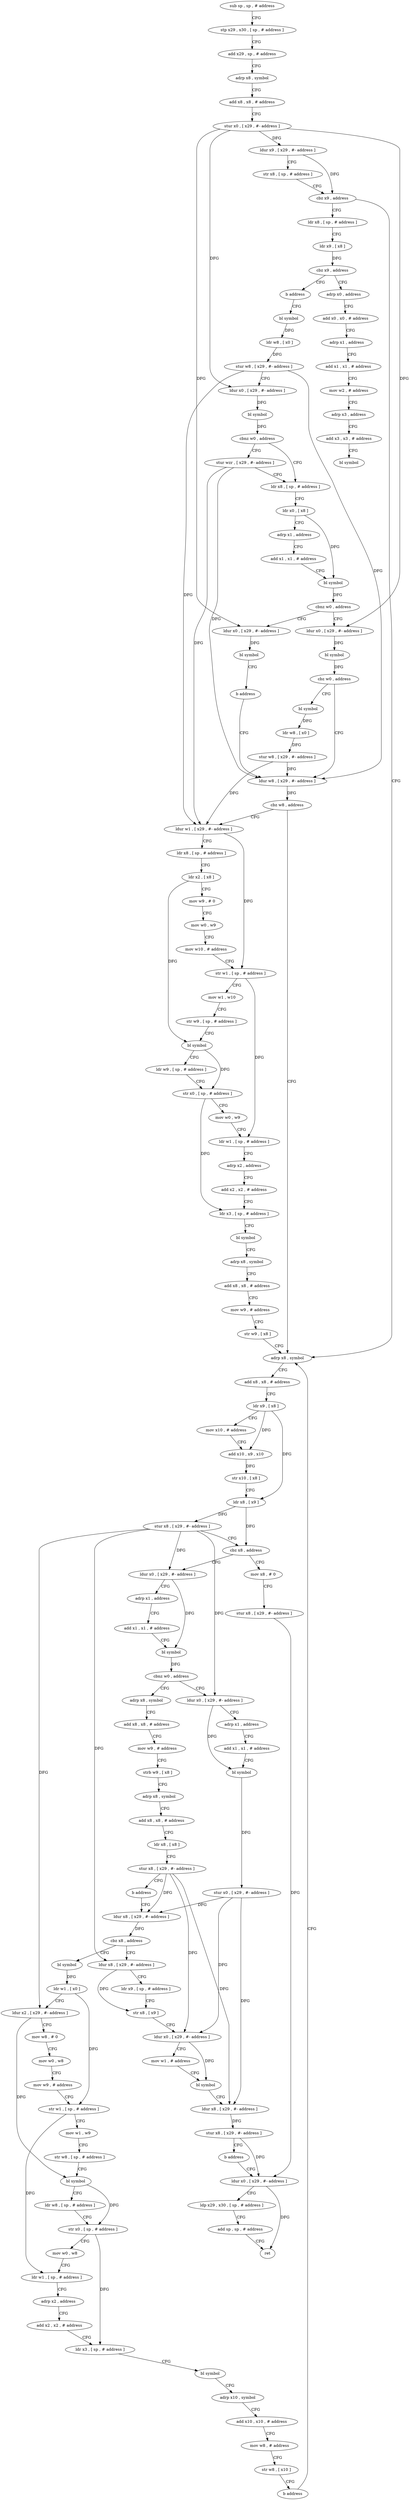 digraph "func" {
"4204876" [label = "sub sp , sp , # address" ]
"4204880" [label = "stp x29 , x30 , [ sp , # address ]" ]
"4204884" [label = "add x29 , sp , # address" ]
"4204888" [label = "adrp x8 , symbol" ]
"4204892" [label = "add x8 , x8 , # address" ]
"4204896" [label = "stur x0 , [ x29 , #- address ]" ]
"4204900" [label = "ldur x9 , [ x29 , #- address ]" ]
"4204904" [label = "str x8 , [ sp , # address ]" ]
"4204908" [label = "cbz x9 , address" ]
"4205144" [label = "adrp x8 , symbol" ]
"4204912" [label = "ldr x8 , [ sp , # address ]" ]
"4205148" [label = "add x8 , x8 , # address" ]
"4205152" [label = "ldr x9 , [ x8 ]" ]
"4205156" [label = "mov x10 , # address" ]
"4205160" [label = "add x10 , x9 , x10" ]
"4205164" [label = "str x10 , [ x8 ]" ]
"4205168" [label = "ldr x8 , [ x9 ]" ]
"4205172" [label = "stur x8 , [ x29 , #- address ]" ]
"4205176" [label = "cbz x8 , address" ]
"4205392" [label = "mov x8 , # 0" ]
"4205180" [label = "ldur x0 , [ x29 , #- address ]" ]
"4204916" [label = "ldr x9 , [ x8 ]" ]
"4204920" [label = "cbz x9 , address" ]
"4204928" [label = "adrp x0 , address" ]
"4204924" [label = "b address" ]
"4205396" [label = "stur x8 , [ x29 , #- address ]" ]
"4205400" [label = "ldur x0 , [ x29 , #- address ]" ]
"4205184" [label = "adrp x1 , address" ]
"4205188" [label = "add x1 , x1 , # address" ]
"4205192" [label = "bl symbol" ]
"4205196" [label = "cbnz w0 , address" ]
"4205236" [label = "ldur x0 , [ x29 , #- address ]" ]
"4205200" [label = "adrp x8 , symbol" ]
"4204932" [label = "add x0 , x0 , # address" ]
"4204936" [label = "adrp x1 , address" ]
"4204940" [label = "add x1 , x1 , # address" ]
"4204944" [label = "mov w2 , # address" ]
"4204948" [label = "adrp x3 , address" ]
"4204952" [label = "add x3 , x3 , # address" ]
"4204956" [label = "bl symbol" ]
"4204960" [label = "bl symbol" ]
"4205240" [label = "adrp x1 , address" ]
"4205244" [label = "add x1 , x1 , # address" ]
"4205248" [label = "bl symbol" ]
"4205252" [label = "stur x0 , [ x29 , #- address ]" ]
"4205256" [label = "ldur x8 , [ x29 , #- address ]" ]
"4205204" [label = "add x8 , x8 , # address" ]
"4205208" [label = "mov w9 , # address" ]
"4205212" [label = "strb w9 , [ x8 ]" ]
"4205216" [label = "adrp x8 , symbol" ]
"4205220" [label = "add x8 , x8 , # address" ]
"4205224" [label = "ldr x8 , [ x8 ]" ]
"4205228" [label = "stur x8 , [ x29 , #- address ]" ]
"4205232" [label = "b address" ]
"4204964" [label = "ldr w8 , [ x0 ]" ]
"4204968" [label = "stur w8 , [ x29 , #- address ]" ]
"4204972" [label = "ldur x0 , [ x29 , #- address ]" ]
"4204976" [label = "bl symbol" ]
"4204980" [label = "cbnz w0 , address" ]
"4204988" [label = "ldr x8 , [ sp , # address ]" ]
"4204984" [label = "stur wzr , [ x29 , #- address ]" ]
"4205300" [label = "bl symbol" ]
"4205304" [label = "ldr w1 , [ x0 ]" ]
"4205308" [label = "ldur x2 , [ x29 , #- address ]" ]
"4205312" [label = "mov w8 , # 0" ]
"4205316" [label = "mov w0 , w8" ]
"4205320" [label = "mov w9 , # address" ]
"4205324" [label = "str w1 , [ sp , # address ]" ]
"4205328" [label = "mov w1 , w9" ]
"4205332" [label = "str w8 , [ sp , # address ]" ]
"4205336" [label = "bl symbol" ]
"4205340" [label = "ldr w8 , [ sp , # address ]" ]
"4205344" [label = "str x0 , [ sp , # address ]" ]
"4205348" [label = "mov w0 , w8" ]
"4205352" [label = "ldr w1 , [ sp , # address ]" ]
"4205356" [label = "adrp x2 , address" ]
"4205360" [label = "add x2 , x2 , # address" ]
"4205364" [label = "ldr x3 , [ sp , # address ]" ]
"4205368" [label = "bl symbol" ]
"4205372" [label = "adrp x10 , symbol" ]
"4205376" [label = "add x10 , x10 , # address" ]
"4205380" [label = "mov w8 , # address" ]
"4205384" [label = "str w8 , [ x10 ]" ]
"4205388" [label = "b address" ]
"4205264" [label = "ldur x8 , [ x29 , #- address ]" ]
"4205268" [label = "ldr x9 , [ sp , # address ]" ]
"4205272" [label = "str x8 , [ x9 ]" ]
"4205276" [label = "ldur x0 , [ x29 , #- address ]" ]
"4205280" [label = "mov w1 , # address" ]
"4205284" [label = "bl symbol" ]
"4205288" [label = "ldur x8 , [ x29 , #- address ]" ]
"4205292" [label = "stur x8 , [ x29 , #- address ]" ]
"4205296" [label = "b address" ]
"4205260" [label = "cbz x8 , address" ]
"4204992" [label = "ldr x0 , [ x8 ]" ]
"4204996" [label = "adrp x1 , address" ]
"4205000" [label = "add x1 , x1 , # address" ]
"4205004" [label = "bl symbol" ]
"4205008" [label = "cbnz w0 , address" ]
"4205024" [label = "ldur x0 , [ x29 , #- address ]" ]
"4205012" [label = "ldur x0 , [ x29 , #- address ]" ]
"4205404" [label = "ldp x29 , x30 , [ sp , # address ]" ]
"4205408" [label = "add sp , sp , # address" ]
"4205412" [label = "ret" ]
"4205028" [label = "bl symbol" ]
"4205032" [label = "cbz w0 , address" ]
"4205048" [label = "ldur w8 , [ x29 , #- address ]" ]
"4205036" [label = "bl symbol" ]
"4205016" [label = "bl symbol" ]
"4205020" [label = "b address" ]
"4205052" [label = "cbz w8 , address" ]
"4205056" [label = "ldur w1 , [ x29 , #- address ]" ]
"4205040" [label = "ldr w8 , [ x0 ]" ]
"4205044" [label = "stur w8 , [ x29 , #- address ]" ]
"4205060" [label = "ldr x8 , [ sp , # address ]" ]
"4205064" [label = "ldr x2 , [ x8 ]" ]
"4205068" [label = "mov w9 , # 0" ]
"4205072" [label = "mov w0 , w9" ]
"4205076" [label = "mov w10 , # address" ]
"4205080" [label = "str w1 , [ sp , # address ]" ]
"4205084" [label = "mov w1 , w10" ]
"4205088" [label = "str w9 , [ sp , # address ]" ]
"4205092" [label = "bl symbol" ]
"4205096" [label = "ldr w9 , [ sp , # address ]" ]
"4205100" [label = "str x0 , [ sp , # address ]" ]
"4205104" [label = "mov w0 , w9" ]
"4205108" [label = "ldr w1 , [ sp , # address ]" ]
"4205112" [label = "adrp x2 , address" ]
"4205116" [label = "add x2 , x2 , # address" ]
"4205120" [label = "ldr x3 , [ sp , # address ]" ]
"4205124" [label = "bl symbol" ]
"4205128" [label = "adrp x8 , symbol" ]
"4205132" [label = "add x8 , x8 , # address" ]
"4205136" [label = "mov w9 , # address" ]
"4205140" [label = "str w9 , [ x8 ]" ]
"4204876" -> "4204880" [ label = "CFG" ]
"4204880" -> "4204884" [ label = "CFG" ]
"4204884" -> "4204888" [ label = "CFG" ]
"4204888" -> "4204892" [ label = "CFG" ]
"4204892" -> "4204896" [ label = "CFG" ]
"4204896" -> "4204900" [ label = "DFG" ]
"4204896" -> "4204972" [ label = "DFG" ]
"4204896" -> "4205024" [ label = "DFG" ]
"4204896" -> "4205012" [ label = "DFG" ]
"4204900" -> "4204904" [ label = "CFG" ]
"4204900" -> "4204908" [ label = "DFG" ]
"4204904" -> "4204908" [ label = "CFG" ]
"4204908" -> "4205144" [ label = "CFG" ]
"4204908" -> "4204912" [ label = "CFG" ]
"4205144" -> "4205148" [ label = "CFG" ]
"4204912" -> "4204916" [ label = "CFG" ]
"4205148" -> "4205152" [ label = "CFG" ]
"4205152" -> "4205156" [ label = "CFG" ]
"4205152" -> "4205160" [ label = "DFG" ]
"4205152" -> "4205168" [ label = "DFG" ]
"4205156" -> "4205160" [ label = "CFG" ]
"4205160" -> "4205164" [ label = "DFG" ]
"4205164" -> "4205168" [ label = "CFG" ]
"4205168" -> "4205172" [ label = "DFG" ]
"4205168" -> "4205176" [ label = "DFG" ]
"4205172" -> "4205176" [ label = "CFG" ]
"4205172" -> "4205180" [ label = "DFG" ]
"4205172" -> "4205236" [ label = "DFG" ]
"4205172" -> "4205308" [ label = "DFG" ]
"4205172" -> "4205264" [ label = "DFG" ]
"4205176" -> "4205392" [ label = "CFG" ]
"4205176" -> "4205180" [ label = "CFG" ]
"4205392" -> "4205396" [ label = "CFG" ]
"4205180" -> "4205184" [ label = "CFG" ]
"4205180" -> "4205192" [ label = "DFG" ]
"4204916" -> "4204920" [ label = "DFG" ]
"4204920" -> "4204928" [ label = "CFG" ]
"4204920" -> "4204924" [ label = "CFG" ]
"4204928" -> "4204932" [ label = "CFG" ]
"4204924" -> "4204960" [ label = "CFG" ]
"4205396" -> "4205400" [ label = "DFG" ]
"4205400" -> "4205404" [ label = "CFG" ]
"4205400" -> "4205412" [ label = "DFG" ]
"4205184" -> "4205188" [ label = "CFG" ]
"4205188" -> "4205192" [ label = "CFG" ]
"4205192" -> "4205196" [ label = "DFG" ]
"4205196" -> "4205236" [ label = "CFG" ]
"4205196" -> "4205200" [ label = "CFG" ]
"4205236" -> "4205240" [ label = "CFG" ]
"4205236" -> "4205248" [ label = "DFG" ]
"4205200" -> "4205204" [ label = "CFG" ]
"4204932" -> "4204936" [ label = "CFG" ]
"4204936" -> "4204940" [ label = "CFG" ]
"4204940" -> "4204944" [ label = "CFG" ]
"4204944" -> "4204948" [ label = "CFG" ]
"4204948" -> "4204952" [ label = "CFG" ]
"4204952" -> "4204956" [ label = "CFG" ]
"4204960" -> "4204964" [ label = "DFG" ]
"4205240" -> "4205244" [ label = "CFG" ]
"4205244" -> "4205248" [ label = "CFG" ]
"4205248" -> "4205252" [ label = "DFG" ]
"4205252" -> "4205256" [ label = "DFG" ]
"4205252" -> "4205276" [ label = "DFG" ]
"4205252" -> "4205288" [ label = "DFG" ]
"4205256" -> "4205260" [ label = "DFG" ]
"4205204" -> "4205208" [ label = "CFG" ]
"4205208" -> "4205212" [ label = "CFG" ]
"4205212" -> "4205216" [ label = "CFG" ]
"4205216" -> "4205220" [ label = "CFG" ]
"4205220" -> "4205224" [ label = "CFG" ]
"4205224" -> "4205228" [ label = "CFG" ]
"4205228" -> "4205232" [ label = "CFG" ]
"4205228" -> "4205256" [ label = "DFG" ]
"4205228" -> "4205276" [ label = "DFG" ]
"4205228" -> "4205288" [ label = "DFG" ]
"4205232" -> "4205256" [ label = "CFG" ]
"4204964" -> "4204968" [ label = "DFG" ]
"4204968" -> "4204972" [ label = "CFG" ]
"4204968" -> "4205048" [ label = "DFG" ]
"4204968" -> "4205056" [ label = "DFG" ]
"4204972" -> "4204976" [ label = "DFG" ]
"4204976" -> "4204980" [ label = "DFG" ]
"4204980" -> "4204988" [ label = "CFG" ]
"4204980" -> "4204984" [ label = "CFG" ]
"4204988" -> "4204992" [ label = "CFG" ]
"4204984" -> "4204988" [ label = "CFG" ]
"4204984" -> "4205048" [ label = "DFG" ]
"4204984" -> "4205056" [ label = "DFG" ]
"4205300" -> "4205304" [ label = "DFG" ]
"4205304" -> "4205308" [ label = "CFG" ]
"4205304" -> "4205324" [ label = "DFG" ]
"4205308" -> "4205312" [ label = "CFG" ]
"4205308" -> "4205336" [ label = "DFG" ]
"4205312" -> "4205316" [ label = "CFG" ]
"4205316" -> "4205320" [ label = "CFG" ]
"4205320" -> "4205324" [ label = "CFG" ]
"4205324" -> "4205328" [ label = "CFG" ]
"4205324" -> "4205352" [ label = "DFG" ]
"4205328" -> "4205332" [ label = "CFG" ]
"4205332" -> "4205336" [ label = "CFG" ]
"4205336" -> "4205340" [ label = "CFG" ]
"4205336" -> "4205344" [ label = "DFG" ]
"4205340" -> "4205344" [ label = "CFG" ]
"4205344" -> "4205348" [ label = "CFG" ]
"4205344" -> "4205364" [ label = "DFG" ]
"4205348" -> "4205352" [ label = "CFG" ]
"4205352" -> "4205356" [ label = "CFG" ]
"4205356" -> "4205360" [ label = "CFG" ]
"4205360" -> "4205364" [ label = "CFG" ]
"4205364" -> "4205368" [ label = "CFG" ]
"4205368" -> "4205372" [ label = "CFG" ]
"4205372" -> "4205376" [ label = "CFG" ]
"4205376" -> "4205380" [ label = "CFG" ]
"4205380" -> "4205384" [ label = "CFG" ]
"4205384" -> "4205388" [ label = "CFG" ]
"4205388" -> "4205144" [ label = "CFG" ]
"4205264" -> "4205268" [ label = "CFG" ]
"4205264" -> "4205272" [ label = "DFG" ]
"4205268" -> "4205272" [ label = "CFG" ]
"4205272" -> "4205276" [ label = "CFG" ]
"4205276" -> "4205280" [ label = "CFG" ]
"4205276" -> "4205284" [ label = "DFG" ]
"4205280" -> "4205284" [ label = "CFG" ]
"4205284" -> "4205288" [ label = "CFG" ]
"4205288" -> "4205292" [ label = "DFG" ]
"4205292" -> "4205296" [ label = "CFG" ]
"4205292" -> "4205400" [ label = "DFG" ]
"4205296" -> "4205400" [ label = "CFG" ]
"4205260" -> "4205300" [ label = "CFG" ]
"4205260" -> "4205264" [ label = "CFG" ]
"4204992" -> "4204996" [ label = "CFG" ]
"4204992" -> "4205004" [ label = "DFG" ]
"4204996" -> "4205000" [ label = "CFG" ]
"4205000" -> "4205004" [ label = "CFG" ]
"4205004" -> "4205008" [ label = "DFG" ]
"4205008" -> "4205024" [ label = "CFG" ]
"4205008" -> "4205012" [ label = "CFG" ]
"4205024" -> "4205028" [ label = "DFG" ]
"4205012" -> "4205016" [ label = "DFG" ]
"4205404" -> "4205408" [ label = "CFG" ]
"4205408" -> "4205412" [ label = "CFG" ]
"4205028" -> "4205032" [ label = "DFG" ]
"4205032" -> "4205048" [ label = "CFG" ]
"4205032" -> "4205036" [ label = "CFG" ]
"4205048" -> "4205052" [ label = "DFG" ]
"4205036" -> "4205040" [ label = "DFG" ]
"4205016" -> "4205020" [ label = "CFG" ]
"4205020" -> "4205048" [ label = "CFG" ]
"4205052" -> "4205144" [ label = "CFG" ]
"4205052" -> "4205056" [ label = "CFG" ]
"4205056" -> "4205060" [ label = "CFG" ]
"4205056" -> "4205080" [ label = "DFG" ]
"4205040" -> "4205044" [ label = "DFG" ]
"4205044" -> "4205048" [ label = "DFG" ]
"4205044" -> "4205056" [ label = "DFG" ]
"4205060" -> "4205064" [ label = "CFG" ]
"4205064" -> "4205068" [ label = "CFG" ]
"4205064" -> "4205092" [ label = "DFG" ]
"4205068" -> "4205072" [ label = "CFG" ]
"4205072" -> "4205076" [ label = "CFG" ]
"4205076" -> "4205080" [ label = "CFG" ]
"4205080" -> "4205084" [ label = "CFG" ]
"4205080" -> "4205108" [ label = "DFG" ]
"4205084" -> "4205088" [ label = "CFG" ]
"4205088" -> "4205092" [ label = "CFG" ]
"4205092" -> "4205096" [ label = "CFG" ]
"4205092" -> "4205100" [ label = "DFG" ]
"4205096" -> "4205100" [ label = "CFG" ]
"4205100" -> "4205104" [ label = "CFG" ]
"4205100" -> "4205120" [ label = "DFG" ]
"4205104" -> "4205108" [ label = "CFG" ]
"4205108" -> "4205112" [ label = "CFG" ]
"4205112" -> "4205116" [ label = "CFG" ]
"4205116" -> "4205120" [ label = "CFG" ]
"4205120" -> "4205124" [ label = "CFG" ]
"4205124" -> "4205128" [ label = "CFG" ]
"4205128" -> "4205132" [ label = "CFG" ]
"4205132" -> "4205136" [ label = "CFG" ]
"4205136" -> "4205140" [ label = "CFG" ]
"4205140" -> "4205144" [ label = "CFG" ]
}
